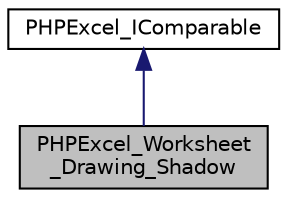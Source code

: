 digraph "PHPExcel_Worksheet_Drawing_Shadow"
{
  edge [fontname="Helvetica",fontsize="10",labelfontname="Helvetica",labelfontsize="10"];
  node [fontname="Helvetica",fontsize="10",shape=record];
  Node0 [label="PHPExcel_Worksheet\l_Drawing_Shadow",height=0.2,width=0.4,color="black", fillcolor="grey75", style="filled", fontcolor="black"];
  Node1 -> Node0 [dir="back",color="midnightblue",fontsize="10",style="solid",fontname="Helvetica"];
  Node1 [label="PHPExcel_IComparable",height=0.2,width=0.4,color="black", fillcolor="white", style="filled",URL="$interface_p_h_p_excel___i_comparable.html"];
}
